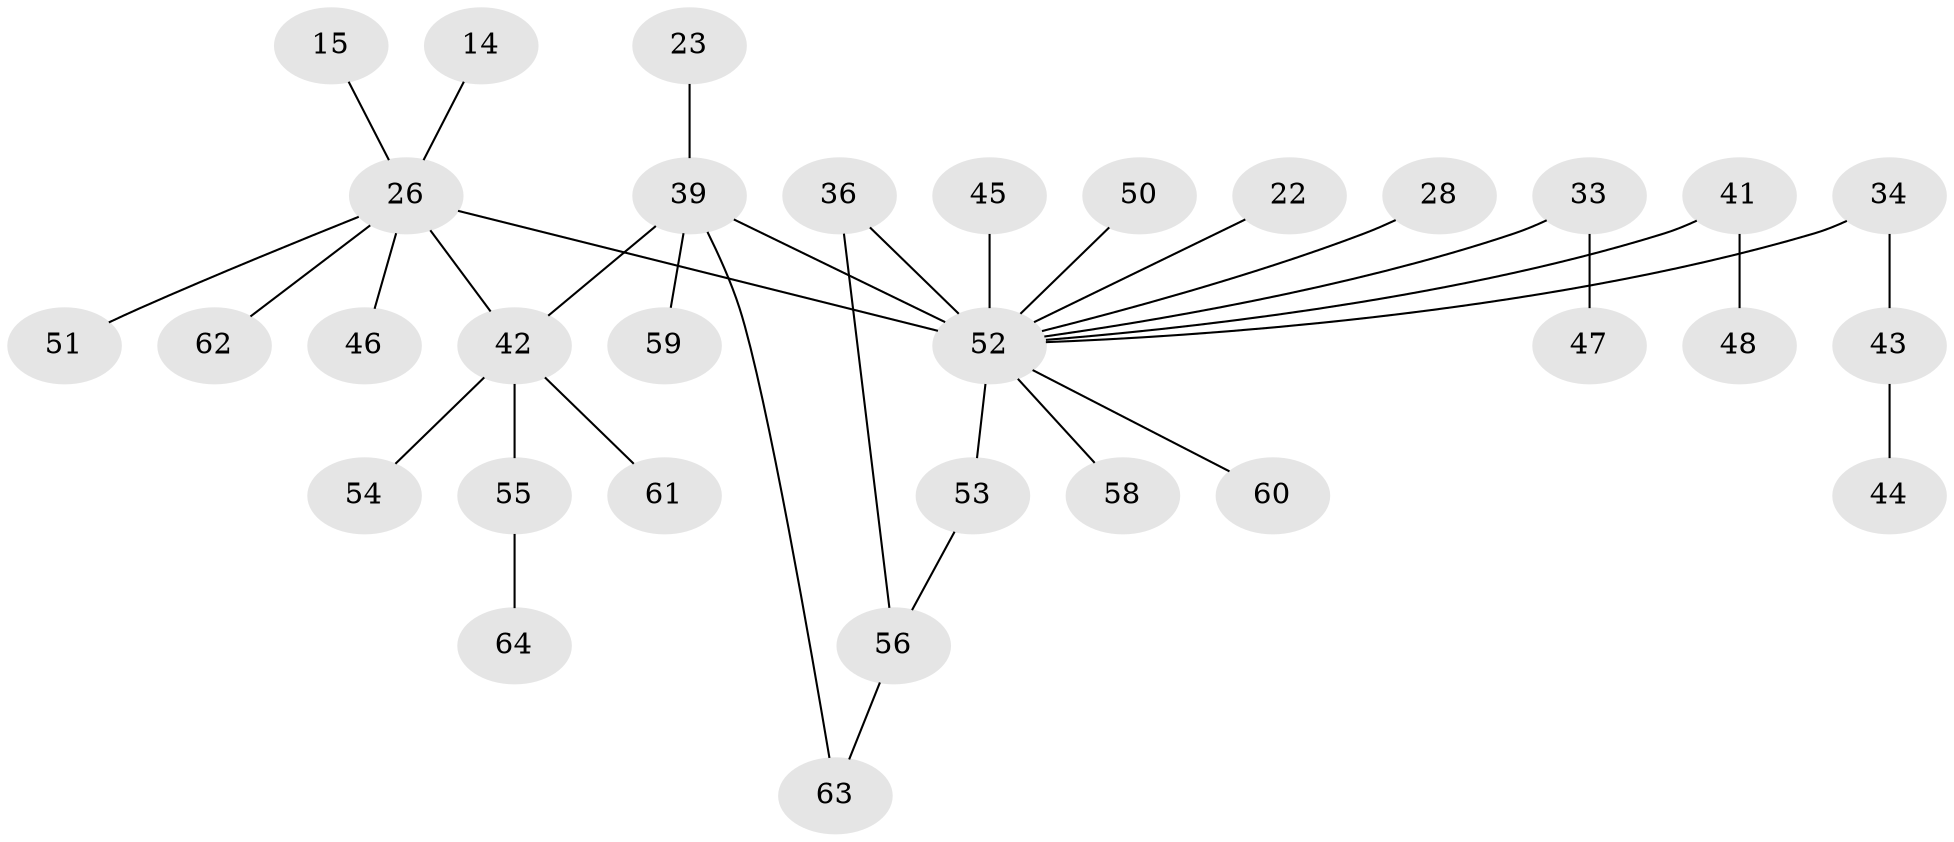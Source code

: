 // original degree distribution, {10: 0.015625, 5: 0.03125, 6: 0.015625, 2: 0.296875, 3: 0.171875, 4: 0.046875, 7: 0.015625, 1: 0.40625}
// Generated by graph-tools (version 1.1) at 2025/42/03/09/25 04:42:31]
// undirected, 32 vertices, 34 edges
graph export_dot {
graph [start="1"]
  node [color=gray90,style=filled];
  14;
  15;
  22 [super="+19"];
  23;
  26 [super="+9+12+11"];
  28;
  33;
  34 [super="+25"];
  36 [super="+29+31+20"];
  39 [super="+6+24+38"];
  41;
  42 [super="+16+40+32"];
  43;
  44;
  45;
  46;
  47;
  48;
  50;
  51;
  52 [super="+8+49+13+4+37"];
  53 [super="+30"];
  54;
  55;
  56;
  58;
  59 [super="+27"];
  60;
  61;
  62;
  63 [super="+57"];
  64;
  14 -- 26;
  15 -- 26;
  22 -- 52;
  23 -- 39;
  26 -- 62;
  26 -- 46;
  26 -- 52 [weight=2];
  26 -- 51;
  26 -- 42;
  28 -- 52;
  33 -- 47;
  33 -- 52;
  34 -- 43;
  34 -- 52;
  36 -- 52 [weight=2];
  36 -- 56 [weight=2];
  39 -- 52 [weight=3];
  39 -- 42;
  39 -- 63;
  39 -- 59;
  41 -- 48;
  41 -- 52;
  42 -- 54;
  42 -- 55;
  42 -- 61;
  43 -- 44;
  45 -- 52;
  50 -- 52;
  52 -- 60;
  52 -- 58;
  52 -- 53;
  53 -- 56;
  55 -- 64;
  56 -- 63;
}
